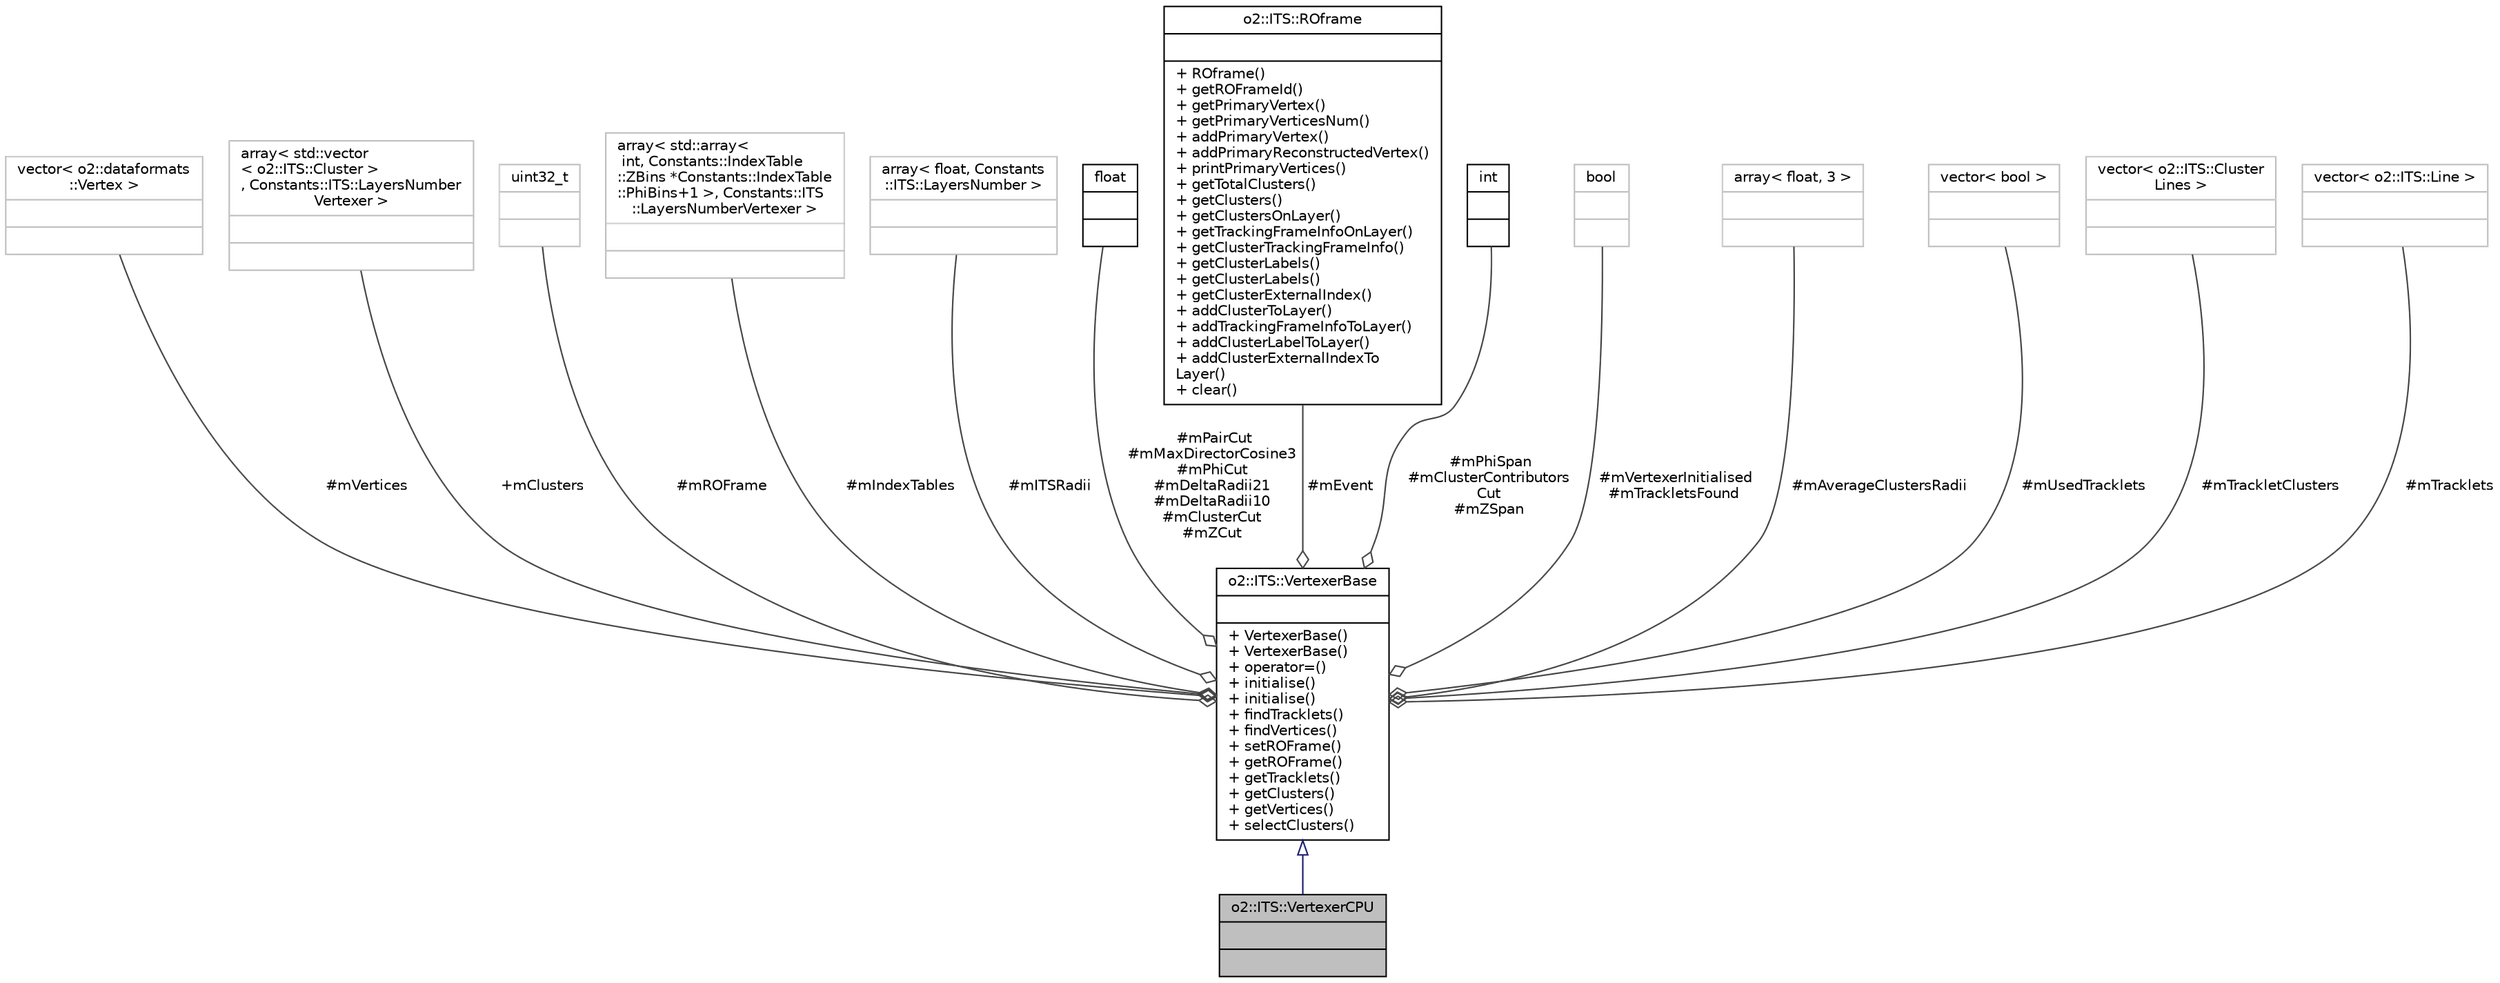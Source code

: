 digraph "o2::ITS::VertexerCPU"
{
 // INTERACTIVE_SVG=YES
  bgcolor="transparent";
  edge [fontname="Helvetica",fontsize="10",labelfontname="Helvetica",labelfontsize="10"];
  node [fontname="Helvetica",fontsize="10",shape=record];
  Node1 [label="{o2::ITS::VertexerCPU\n||}",height=0.2,width=0.4,color="black", fillcolor="grey75", style="filled" fontcolor="black"];
  Node2 -> Node1 [dir="back",color="midnightblue",fontsize="10",style="solid",arrowtail="onormal",fontname="Helvetica"];
  Node2 [label="{o2::ITS::VertexerBase\n||+ VertexerBase()\l+ VertexerBase()\l+ operator=()\l+ initialise()\l+ initialise()\l+ findTracklets()\l+ findVertices()\l+ setROFrame()\l+ getROFrame()\l+ getTracklets()\l+ getClusters()\l+ getVertices()\l+ selectClusters()\l}",height=0.2,width=0.4,color="black",URL="$db/d08/classo2_1_1ITS_1_1VertexerBase.html"];
  Node3 -> Node2 [color="grey25",fontsize="10",style="solid",label=" #mVertices" ,arrowhead="odiamond",fontname="Helvetica"];
  Node3 [label="{vector\< o2::dataformats\l::Vertex \>\n||}",height=0.2,width=0.4,color="grey75"];
  Node4 -> Node2 [color="grey25",fontsize="10",style="solid",label=" +mClusters" ,arrowhead="odiamond",fontname="Helvetica"];
  Node4 [label="{array\< std::vector\l\< o2::ITS::Cluster \>\l, Constants::ITS::LayersNumber\lVertexer \>\n||}",height=0.2,width=0.4,color="grey75"];
  Node5 -> Node2 [color="grey25",fontsize="10",style="solid",label=" #mROFrame" ,arrowhead="odiamond",fontname="Helvetica"];
  Node5 [label="{uint32_t\n||}",height=0.2,width=0.4,color="grey75"];
  Node6 -> Node2 [color="grey25",fontsize="10",style="solid",label=" #mIndexTables" ,arrowhead="odiamond",fontname="Helvetica"];
  Node6 [label="{array\< std::array\<\l int, Constants::IndexTable\l::ZBins *Constants::IndexTable\l::PhiBins+1 \>, Constants::ITS\l::LayersNumberVertexer \>\n||}",height=0.2,width=0.4,color="grey75"];
  Node7 -> Node2 [color="grey25",fontsize="10",style="solid",label=" #mITSRadii" ,arrowhead="odiamond",fontname="Helvetica"];
  Node7 [label="{array\< float, Constants\l::ITS::LayersNumber \>\n||}",height=0.2,width=0.4,color="grey75"];
  Node8 -> Node2 [color="grey25",fontsize="10",style="solid",label=" #mPairCut\n#mMaxDirectorCosine3\n#mPhiCut\n#mDeltaRadii21\n#mDeltaRadii10\n#mClusterCut\n#mZCut" ,arrowhead="odiamond",fontname="Helvetica"];
  Node8 [label="{float\n||}",height=0.2,width=0.4,color="black",URL="$d4/dc3/classfloat.html"];
  Node9 -> Node2 [color="grey25",fontsize="10",style="solid",label=" #mEvent" ,arrowhead="odiamond",fontname="Helvetica"];
  Node9 [label="{o2::ITS::ROframe\n||+ ROframe()\l+ getROFrameId()\l+ getPrimaryVertex()\l+ getPrimaryVerticesNum()\l+ addPrimaryVertex()\l+ addPrimaryReconstructedVertex()\l+ printPrimaryVertices()\l+ getTotalClusters()\l+ getClusters()\l+ getClustersOnLayer()\l+ getTrackingFrameInfoOnLayer()\l+ getClusterTrackingFrameInfo()\l+ getClusterLabels()\l+ getClusterLabels()\l+ getClusterExternalIndex()\l+ addClusterToLayer()\l+ addTrackingFrameInfoToLayer()\l+ addClusterLabelToLayer()\l+ addClusterExternalIndexTo\lLayer()\l+ clear()\l}",height=0.2,width=0.4,color="black",URL="$d7/d13/classo2_1_1ITS_1_1ROframe.html"];
  Node10 -> Node2 [color="grey25",fontsize="10",style="solid",label=" #mPhiSpan\n#mClusterContributors\lCut\n#mZSpan" ,arrowhead="odiamond",fontname="Helvetica"];
  Node10 [label="{int\n||}",height=0.2,width=0.4,color="black",URL="$d1/da0/classint.html"];
  Node11 -> Node2 [color="grey25",fontsize="10",style="solid",label=" #mVertexerInitialised\n#mTrackletsFound" ,arrowhead="odiamond",fontname="Helvetica"];
  Node11 [label="{bool\n||}",height=0.2,width=0.4,color="grey75"];
  Node12 -> Node2 [color="grey25",fontsize="10",style="solid",label=" #mAverageClustersRadii" ,arrowhead="odiamond",fontname="Helvetica"];
  Node12 [label="{array\< float, 3 \>\n||}",height=0.2,width=0.4,color="grey75"];
  Node13 -> Node2 [color="grey25",fontsize="10",style="solid",label=" #mUsedTracklets" ,arrowhead="odiamond",fontname="Helvetica"];
  Node13 [label="{vector\< bool \>\n||}",height=0.2,width=0.4,color="grey75"];
  Node14 -> Node2 [color="grey25",fontsize="10",style="solid",label=" #mTrackletClusters" ,arrowhead="odiamond",fontname="Helvetica"];
  Node14 [label="{vector\< o2::ITS::Cluster\lLines \>\n||}",height=0.2,width=0.4,color="grey75"];
  Node15 -> Node2 [color="grey25",fontsize="10",style="solid",label=" #mTracklets" ,arrowhead="odiamond",fontname="Helvetica"];
  Node15 [label="{vector\< o2::ITS::Line \>\n||}",height=0.2,width=0.4,color="grey75"];
}
